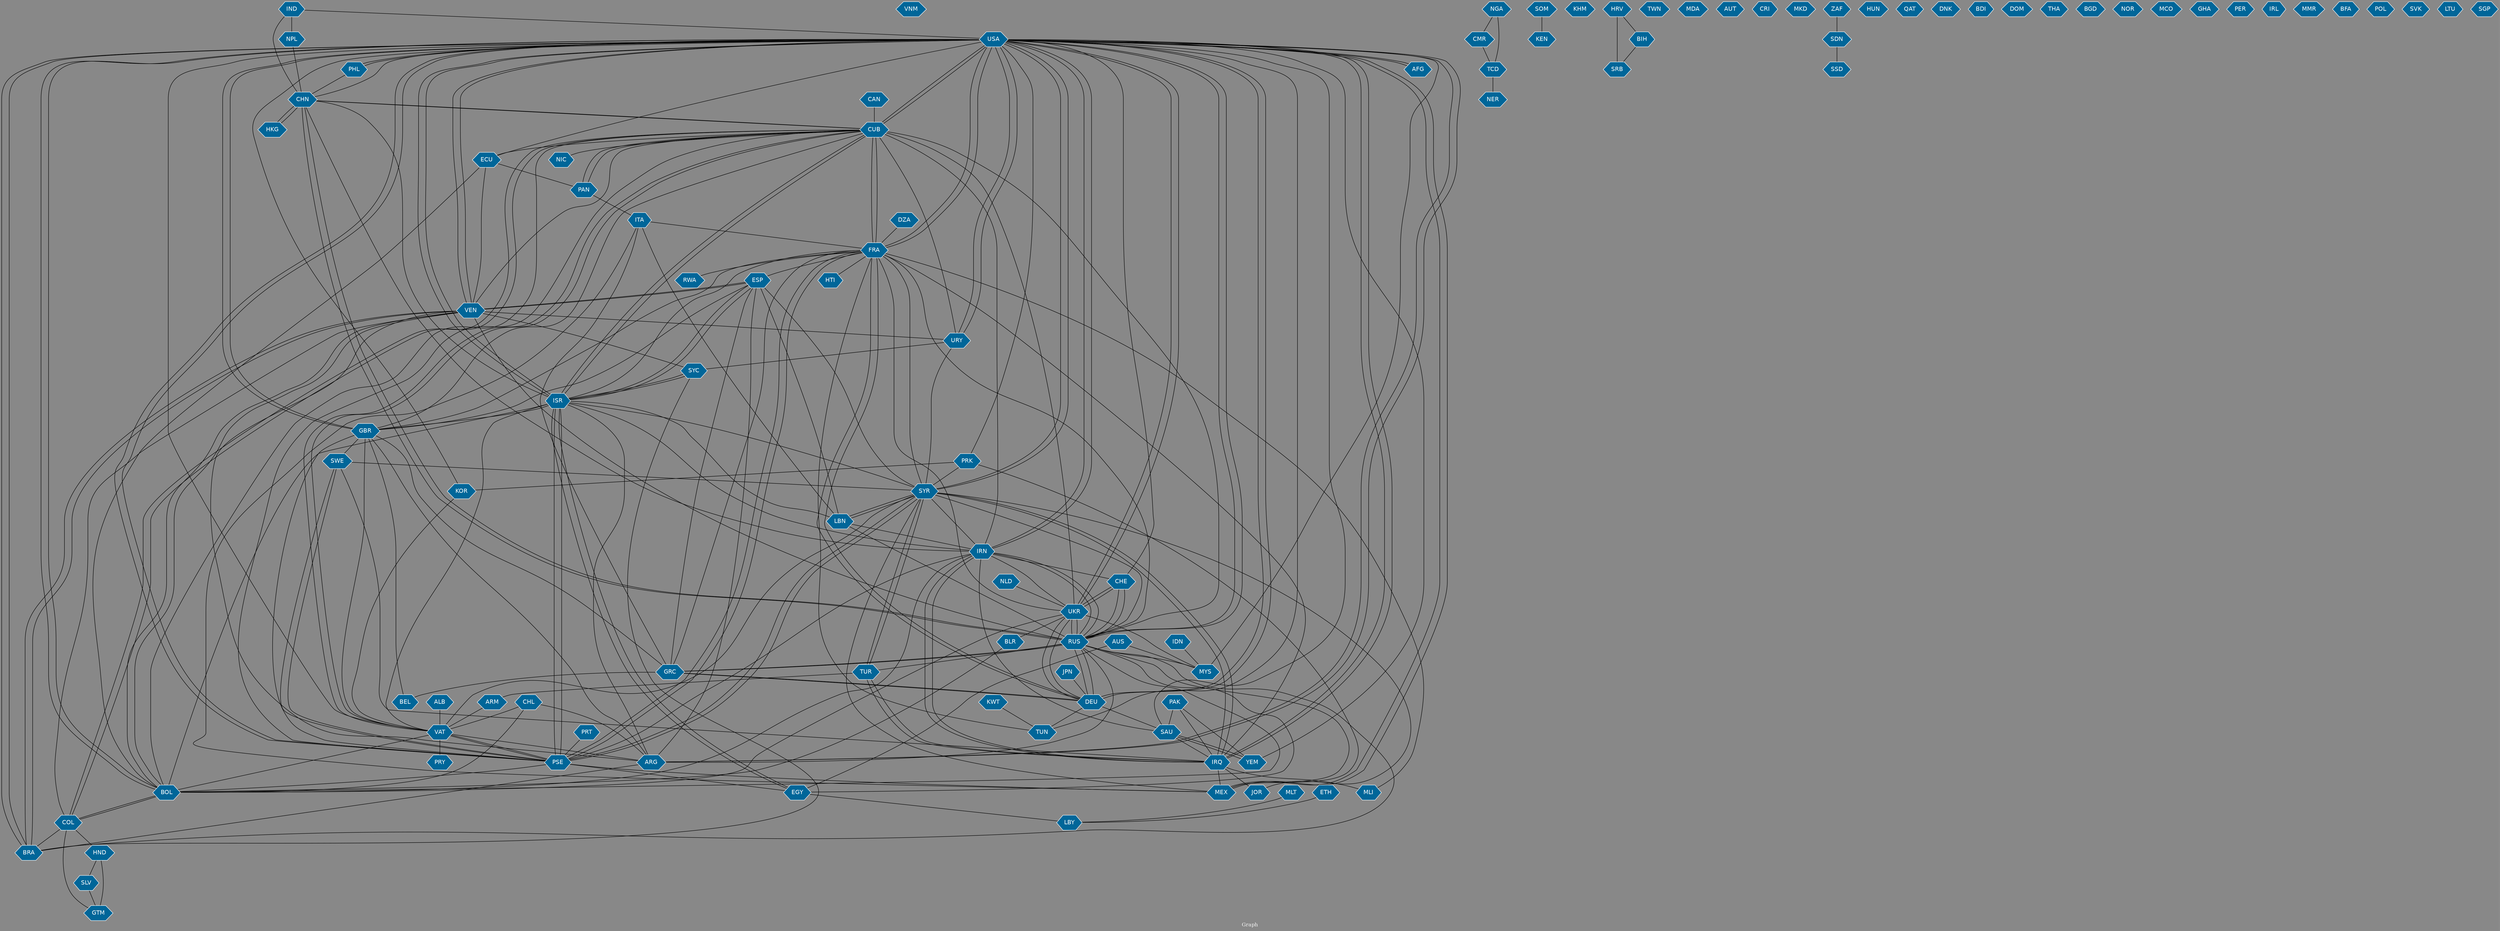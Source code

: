 // Countries together in item graph
graph {
	graph [bgcolor="#888888" fontcolor=white fontsize=12 label="Graph" outputorder=edgesfirst overlap=prism]
	node [color=white fillcolor="#006699" fontcolor=white fontname=Helvetica shape=hexagon style=filled]
	edge [arrowhead=open color=black fontcolor=white fontname=Courier fontsize=12]
		USA [label=USA]
		PHL [label=PHL]
		TUN [label=TUN]
		VEN [label=VEN]
		CUB [label=CUB]
		SYR [label=SYR]
		ISR [label=ISR]
		BRA [label=BRA]
		ECU [label=ECU]
		ESP [label=ESP]
		IRQ [label=IRQ]
		MEX [label=MEX]
		GTM [label=GTM]
		UKR [label=UKR]
		PSE [label=PSE]
		PAK [label=PAK]
		GRC [label=GRC]
		CHL [label=CHL]
		VAT [label=VAT]
		CHN [label=CHN]
		COL [label=COL]
		RUS [label=RUS]
		MLI [label=MLI]
		ARG [label=ARG]
		FRA [label=FRA]
		VNM [label=VNM]
		NGA [label=NGA]
		GBR [label=GBR]
		IDN [label=IDN]
		MYS [label=MYS]
		HKG [label=HKG]
		DEU [label=DEU]
		ITA [label=ITA]
		SOM [label=SOM]
		DZA [label=DZA]
		EGY [label=EGY]
		KHM [label=KHM]
		BOL [label=BOL]
		LBY [label=LBY]
		CMR [label=CMR]
		HRV [label=HRV]
		SRB [label=SRB]
		AUS [label=AUS]
		YEM [label=YEM]
		IRN [label=IRN]
		TUR [label=TUR]
		NPL [label=NPL]
		TWN [label=TWN]
		SWE [label=SWE]
		HND [label=HND]
		IND [label=IND]
		AFG [label=AFG]
		MDA [label=MDA]
		HTI [label=HTI]
		AUT [label=AUT]
		KOR [label=KOR]
		CRI [label=CRI]
		URY [label=URY]
		BEL [label=BEL]
		SAU [label=SAU]
		MKD [label=MKD]
		NLD [label=NLD]
		CHE [label=CHE]
		BLR [label=BLR]
		JPN [label=JPN]
		MLT [label=MLT]
		SYC [label=SYC]
		LBN [label=LBN]
		ZAF [label=ZAF]
		TCD [label=TCD]
		JOR [label=JOR]
		HUN [label=HUN]
		QAT [label=QAT]
		NIC [label=NIC]
		DNK [label=DNK]
		BIH [label=BIH]
		PAN [label=PAN]
		ALB [label=ALB]
		BDI [label=BDI]
		SLV [label=SLV]
		DOM [label=DOM]
		PRT [label=PRT]
		PRK [label=PRK]
		NER [label=NER]
		KEN [label=KEN]
		SDN [label=SDN]
		SSD [label=SSD]
		ARM [label=ARM]
		KWT [label=KWT]
		THA [label=THA]
		BGD [label=BGD]
		CAN [label=CAN]
		PRY [label=PRY]
		NOR [label=NOR]
		MCO [label=MCO]
		GHA [label=GHA]
		RWA [label=RWA]
		ETH [label=ETH]
		PER [label=PER]
		IRL [label=IRL]
		MMR [label=MMR]
		BFA [label=BFA]
		POL [label=POL]
		SVK [label=SVK]
		LTU [label=LTU]
		SGP [label=SGP]
			ISR -- CUB [weight=1]
			PRK -- SYR [weight=1]
			UKR -- FRA [weight=2]
			IDN -- MYS [weight=1]
			TUR -- SYR [weight=5]
			RUS -- MEX [weight=1]
			SYR -- TUR [weight=3]
			VEN -- USA [weight=3]
			MLI -- FRA [weight=1]
			VAT -- ARG [weight=3]
			ISR -- SYC [weight=1]
			TCD -- NER [weight=2]
			CUB -- PAN [weight=1]
			CHE -- RUS [weight=2]
			SAU -- YEM [weight=2]
			ARG -- USA [weight=1]
			CMR -- TCD [weight=1]
			ESP -- ARG [weight=1]
			VAT -- USA [weight=1]
			RUS -- TUR [weight=1]
			ESP -- GRC [weight=1]
			KWT -- TUN [weight=1]
			BIH -- SRB [weight=1]
			RUS -- DEU [weight=2]
			IRQ -- MLI [weight=1]
			ARM -- VAT [weight=1]
			PRK -- MEX [weight=1]
			UKR -- BOL [weight=2]
			COL -- GTM [weight=1]
			ECU -- PAN [weight=1]
			CUB -- ECU [weight=1]
			SAU -- IRQ [weight=1]
			AFG -- USA [weight=5]
			BRA -- USA [weight=1]
			RUS -- MYS [weight=1]
			SWE -- PSE [weight=1]
			TUN -- FRA [weight=1]
			SYR -- ISR [weight=2]
			IRN -- UKR [weight=1]
			PSE -- VAT [weight=2]
			SOM -- KEN [weight=1]
			HND -- GTM [weight=2]
			SYR -- LBN [weight=1]
			VEN -- RUS [weight=3]
			IND -- CHN [weight=1]
			IRN -- ISR [weight=3]
			MLT -- LBY [weight=1]
			USA -- TUN [weight=1]
			GRC -- BEL [weight=1]
			CUB -- IRN [weight=1]
			USA -- AFG [weight=3]
			RUS -- IRN [weight=1]
			ECU -- BOL [weight=1]
			SDN -- SSD [weight=1]
			DEU -- TUN [weight=1]
			CUB -- BOL [weight=2]
			RUS -- BRA [weight=1]
			VAT -- CUB [weight=1]
			ETH -- LBY [weight=1]
			PSE -- GBR [weight=1]
			MYS -- UKR [weight=1]
			IRN -- IRQ [weight=3]
			NLD -- UKR [weight=1]
			ECU -- VEN [weight=1]
			SYR -- IRN [weight=1]
			GBR -- BEL [weight=1]
			USA -- UKR [weight=1]
			USA -- IRN [weight=3]
			RUS -- CUB [weight=2]
			ARG -- VEN [weight=1]
			FRA -- CUB [weight=1]
			PSE -- SWE [weight=1]
			ISR -- CHN [weight=1]
			ITA -- FRA [weight=1]
			AUS -- EGY [weight=1]
			DEU -- UKR [weight=1]
			DEU -- RUS [weight=3]
			PSE -- CUB [weight=1]
			IRQ -- IRN [weight=1]
			COL -- CUB [weight=3]
			CHN -- USA [weight=2]
			BOL -- COL [weight=3]
			ITA -- MEX [weight=1]
			USA -- PHL [weight=1]
			CHL -- ARG [weight=1]
			PAK -- IRQ [weight=1]
			USA -- CHE [weight=1]
			CUB -- GBR [weight=1]
			EGY -- ISR [weight=1]
			IND -- USA [weight=1]
			GRC -- DEU [weight=1]
			KOR -- VAT [weight=1]
			LBN -- RUS [weight=1]
			USA -- ARG [weight=1]
			USA -- SYR [weight=3]
			FRA -- HTI [weight=1]
			DZA -- FRA [weight=1]
			URY -- USA [weight=1]
			USA -- IRQ [weight=4]
			PSE -- EGY [weight=1]
			RUS -- USA [weight=7]
			JPN -- DEU [weight=1]
			LBN -- SYR [weight=1]
			UKR -- USA [weight=3]
			PSE -- USA [weight=2]
			GBR -- SWE [weight=1]
			IRQ -- SYR [weight=3]
			PSE -- ISR [weight=36]
			HKG -- CHN [weight=1]
			SWE -- IRQ [weight=1]
			DEU -- GRC [weight=1]
			TUR -- IRQ [weight=1]
			FRA -- ESP [weight=1]
			CUB -- VAT [weight=1]
			PSE -- BOL [weight=4]
			FRA -- GRC [weight=1]
			USA -- RUS [weight=5]
			URY -- SYC [weight=1]
			SAU -- IRN [weight=2]
			ISR -- FRA [weight=1]
			FRA -- DEU [weight=1]
			CHL -- VAT [weight=1]
			CHN -- CUB [weight=1]
			PSE -- SYR [weight=1]
			USA -- KOR [weight=1]
			TUR -- ARM [weight=1]
			ISR -- ESP [weight=1]
			YEM -- SAU [weight=7]
			SYR -- RUS [weight=1]
			CUB -- CHN [weight=2]
			GRC -- RUS [weight=1]
			IRN -- RUS [weight=1]
			FRA -- USA [weight=3]
			DEU -- FRA [weight=3]
			PSE -- FRA [weight=1]
			ISR -- PSE [weight=24]
			VAT -- BOL [weight=3]
			PHL -- USA [weight=1]
			USA -- MYS [weight=1]
			GBR -- FRA [weight=1]
			SYC -- ISR [weight=1]
			LBN -- IRN [weight=1]
			PSE -- MEX [weight=1]
			SWE -- SYR [weight=1]
			ALB -- VAT [weight=1]
			CUB -- ISR [weight=1]
			SYR -- USA [weight=3]
			IRN -- CHN [weight=1]
			UKR -- DEU [weight=3]
			USA -- ECU [weight=4]
			BOL -- VEN [weight=1]
			ISR -- USA [weight=3]
			ESP -- VEN [weight=7]
			UKR -- CHE [weight=1]
			ZAF -- SDN [weight=1]
			SYR -- JOR [weight=2]
			IRQ -- MEX [weight=1]
			VAT -- GBR [weight=1]
			DEU -- SAU [weight=1]
			NGA -- CMR [weight=1]
			MEX -- USA [weight=1]
			CAN -- CUB [weight=2]
			USA -- MEX [weight=4]
			IRN -- BOL [weight=1]
			IRQ -- JOR [weight=1]
			SYR -- MEX [weight=3]
			SLV -- GTM [weight=1]
			PSE -- IRN [weight=1]
			ISR -- ARG [weight=1]
			SYR -- FRA [weight=1]
			RUS -- UKR [weight=38]
			USA -- FRA [weight=1]
			RUS -- BOL [weight=2]
			IRN -- USA [weight=3]
			FRA -- PSE [weight=1]
			USA -- PSE [weight=2]
			CUB -- UKR [weight=1]
			HRV -- BIH [weight=1]
			SYR -- PSE [weight=1]
			ESP -- GBR [weight=1]
			VEN -- BRA [weight=1]
			GRC -- GBR [weight=1]
			CHL -- BOL [weight=1]
			VEN -- URY [weight=1]
			BRA -- SYC [weight=1]
			VEN -- ESP [weight=3]
			COL -- BRA [weight=1]
			EGY -- LBY [weight=2]
			COL -- BOL [weight=2]
			CUB -- URY [weight=1]
			USA -- BRA [weight=1]
			USA -- BOL [weight=5]
			NGA -- TCD [weight=1]
			GBR -- USA [weight=2]
			USA -- DEU [weight=4]
			ARG -- RUS [weight=1]
			VEN -- CUB [weight=6]
			VAT -- ISR [weight=1]
			USA -- PRK [weight=1]
			VEN -- BOL [weight=1]
			PAK -- YEM [weight=1]
			USA -- ISR [weight=5]
			GRC -- ITA [weight=1]
			PAN -- ITA [weight=1]
			SYR -- IRQ [weight=5]
			UKR -- RUS [weight=43]
			UKR -- BLR [weight=3]
			CUB -- FRA [weight=3]
			ITA -- LBN [weight=1]
			FRA -- RWA [weight=1]
			VAT -- PSE [weight=1]
			RUS -- FRA [weight=1]
			IRQ -- USA [weight=5]
			ESP -- ISR [weight=1]
			ARG -- BRA [weight=1]
			HND -- SLV [weight=1]
			ISR -- GBR [weight=1]
			FRA -- IRQ [weight=1]
			LBN -- ISR [weight=1]
			RUS -- CHE [weight=1]
			CUB -- COL [weight=1]
			USA -- SAU [weight=1]
			ARG -- GBR [weight=1]
			CUB -- NIC [weight=1]
			PRT -- PSE [weight=1]
			BOL -- USA [weight=1]
			PRK -- KOR [weight=1]
			RUS -- EGY [weight=1]
			YEM -- USA [weight=1]
			ISR -- BOL [weight=3]
			BLR -- BOL [weight=1]
			CHN -- RUS [weight=3]
			SYC -- VEN [weight=1]
			NPL -- CHN [weight=1]
			CHE -- UKR [weight=2]
			USA -- CUB [weight=13]
			DEU -- USA [weight=5]
			USA -- VEN [weight=5]
			PAK -- SAU [weight=1]
			CUB -- USA [weight=10]
			VEN -- COL [weight=1]
			BRA -- VEN [weight=2]
			HRV -- SRB [weight=2]
			PHL -- CHN [weight=1]
			PAN -- CUB [weight=1]
			USA -- URY [weight=1]
			VAT -- PRY [weight=1]
			ISR -- EGY [weight=1]
			SYR -- ESP [weight=1]
			VAT -- SYR [weight=1]
			IRN -- CHE [weight=1]
			IRQ -- TUR [weight=1]
			USA -- GBR [weight=1]
			RUS -- CHN [weight=3]
			ESP -- LBN [weight=1]
			SYR -- URY [weight=1]
			IND -- NPL [weight=1]
			RUS -- GRC [weight=1]
			COL -- HND [weight=1]
			CHN -- HKG [weight=1]
			AUS -- MYS [weight=1]
}